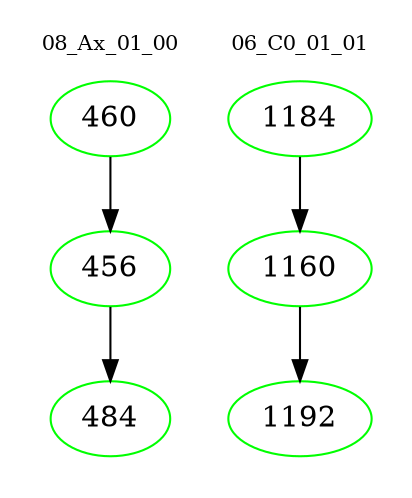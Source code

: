 digraph{
subgraph cluster_0 {
color = white
label = "08_Ax_01_00";
fontsize=10;
T0_460 [label="460", color="green"]
T0_460 -> T0_456 [color="black"]
T0_456 [label="456", color="green"]
T0_456 -> T0_484 [color="black"]
T0_484 [label="484", color="green"]
}
subgraph cluster_1 {
color = white
label = "06_C0_01_01";
fontsize=10;
T1_1184 [label="1184", color="green"]
T1_1184 -> T1_1160 [color="black"]
T1_1160 [label="1160", color="green"]
T1_1160 -> T1_1192 [color="black"]
T1_1192 [label="1192", color="green"]
}
}
